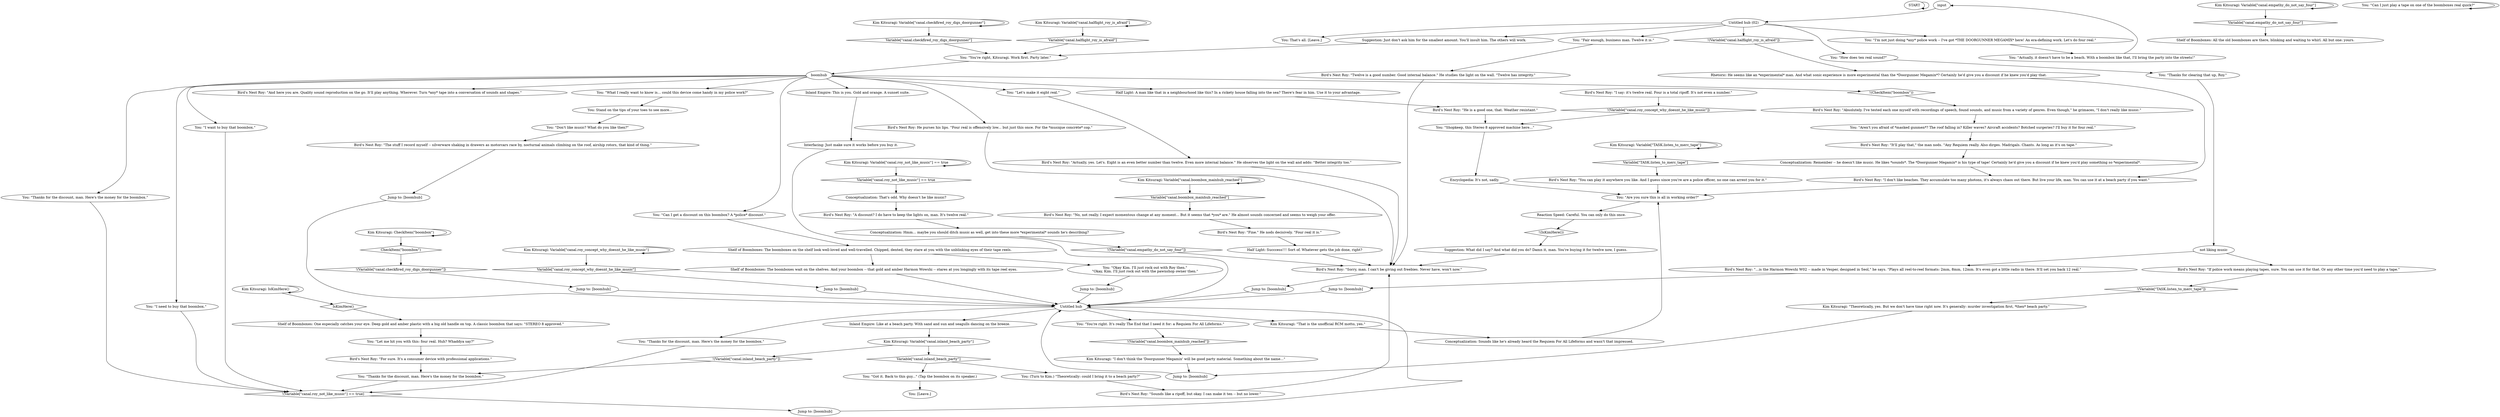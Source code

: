 # PAWNSHOP / SHELF OF BOOMBOXES
# You look at and ask Roy about the boombox.
# ==================================================
digraph G {
	  0 [label="START"];
	  1 [label="input"];
	  2 [label="Bird's Nest Roy: \"You can play it anywhere you like. And I guess since you're are a police officer, no one can arrest you for it.\""];
	  3 [label="Kim Kitsuragi: \"I don't think the 'Doorgunner Megamix' will be good party material. Something about the name...\""];
	  4 [label="Shelf of Boomboxes: The boomboxes on the shelf look well-loved and well-travelled. Chipped, dented, they stare at you with the unblinking eyes of their tape reels."];
	  5 [label="Bird's Nest Roy: \"A discount? I do have to keep the lights on, man. It's twelve reál.\""];
	  6 [label="Kim Kitsuragi: Variable[\"canal.roy_concept_why_doesnt_he_like_music\"]"];
	  7 [label="Variable[\"canal.roy_concept_why_doesnt_he_like_music\"]", shape=diamond];
	  8 [label="!(Variable[\"canal.roy_concept_why_doesnt_he_like_music\"])", shape=diamond];
	  9 [label="Kim Kitsuragi: Variable[\"canal.empathy_do_not_say_four\"]"];
	  10 [label="Variable[\"canal.empathy_do_not_say_four\"]", shape=diamond];
	  11 [label="!(Variable[\"canal.empathy_do_not_say_four\"])", shape=diamond];
	  12 [label="Jump to: [boomhub]"];
	  13 [label="Jump to: [boomhub]"];
	  14 [label="Conceptualization: Hmm... maybe you should ditch music as well, get into these more *experimental* sounds he's describing?"];
	  15 [label="Half Light: A man like that in a neighbourhood like this? In a rickety house falling into the sea? There's fear in him. Use it to your advantage."];
	  16 [label="You: \"Are you sure this is all in working order?\""];
	  17 [label="Jump to: [boomhub]"];
	  18 [label="Suggestion: Just don't ask him for the smallest amount. You'll insult him. The others will work."];
	  19 [label="You: \"Aren't you afraid of *masked gunmen*? The roof falling in? Killer waves? Aircraft accidents? Botched surgeries? I'll buy it for four reál.\""];
	  20 [label="Conceptualization: That's odd. Why doesn't he like music?"];
	  21 [label="Conceptualization: Remember -- he doesn't like music. He likes *sounds*. The *Doorgunner Megamix* is his type of tape! Certainly he'd give you a discount if he knew you'd play something so *experimental*."];
	  22 [label="Conceptualization: Sounds like he's already heard the Requiem For All Lifeforms and wasn't that impressed."];
	  23 [label="Encyclopedia: It's not, sadly."];
	  24 [label="Bird's Nest Roy: \"...is the Harmon Wowshi W02 -- made in Vesper, designed in Seol,\" he says. \"Plays all reel-to-reel formats: 2mm, 8mm, 12mm. It's even got a little radio in there. It'll set you back 12 reál.\""];
	  25 [label="You: \"Don't like music? What do you like then?\""];
	  26 [label="Shelf of Boomboxes: One especially catches your eye. Deep gold and amber plastic with a big old handle on top. A classic boombox that says: \"STEREO 8 approved.\""];
	  27 [label="Inland Empire: Like at a beach party. With sand and sun and seagulls dancing on the breeze."];
	  28 [label="You: \"You're right, Kitsuragi. Work first. Party later.\""];
	  29 [label="Reaction Speed: Careful. You can only do this once."];
	  30 [label="Bird's Nest Roy: \"Absolutely. I've tested each one myself with recordings of speech, found sounds, and music from a variety of genres. Even though,\" he grimaces, \"I don't really like music.\""];
	  31 [label="Shelf of Boomboxes: The boomboxes wait on the shelves. And your boombox -- that gold and amber Harmon Wowshi -- stares at you longingly with its tape reel eyes."];
	  32 [label="You: [Leave.]"];
	  33 [label="Bird's Nest Roy: \"He is a good one, that. Weather resistant.\""];
	  34 [label="Kim Kitsuragi: Variable[\"canal.halflight_roy_is_afraid\"]"];
	  35 [label="Variable[\"canal.halflight_roy_is_afraid\"]", shape=diamond];
	  36 [label="!(Variable[\"canal.halflight_roy_is_afraid\"])", shape=diamond];
	  37 [label="You: \"I'm not just doing *any* police work -- I've got *THE DOORGUNNER MEGAMIX* here! An era-defining work. Let's do four reál.\""];
	  38 [label="You: \"Let me hit you with this: four reál. Huh? Whaddya say?\""];
	  39 [label="Inland Empire: This is you. Gold and orange. A sunset suite."];
	  40 [label="You: \"Can I just play a tape on one of the boomboxes real quick?\""];
	  41 [label="Bird's Nest Roy: \"Sorry, man. I can't be giving out freebies. Never have, won't now.\""];
	  42 [label="Jump to: [boomhub]"];
	  43 [label="Bird's Nest Roy: \"I don't like beaches. They accumulate too many photons, it's always chaos out there. But live your life, man. You can use it at a beach party if you want.\""];
	  44 [label="Kim Kitsuragi: Variable[\"canal.checkfired_roy_digs_doorgunner\"]"];
	  45 [label="Variable[\"canal.checkfired_roy_digs_doorgunner\"]", shape=diamond];
	  46 [label="!(Variable[\"canal.checkfired_roy_digs_doorgunner\"])", shape=diamond];
	  47 [label="Shelf of Boomboxes: All the old boomboxes are there, blinking and waiting to whirl. All but one: yours."];
	  48 [label="Suggestion: What did I say? And what did you do? Damn it, man. You're buying it for twelve now, I guess."];
	  49 [label="Jump to: [boomhub]"];
	  50 [label="Untitled hub"];
	  51 [label="boomhub"];
	  52 [label="Kim Kitsuragi: \"That is the unofficial RCM motto, yes.\""];
	  53 [label="You: \"Okay Kim. I'll just rock out with Roy then.\"\n\"Okay, Kim. I'll just rock out with the pawnshop owner then.\""];
	  54 [label="You: Stand on the tips of your toes to see more..."];
	  55 [label="Bird's Nest Roy: \"If police work means playing tapes, sure. You can use it for that. Or any other time you'd need to play a tape.\""];
	  56 [label="You: \"Got it. Back to this guy...\" (Tap the boombox on its speaker.)"];
	  57 [label="You: \"Thanks for clearing that up, Roy.\""];
	  58 [label="Bird's Nest Roy: \"Sounds like a ripoff, but okay. I can make it ten -- but no lower.\""];
	  59 [label="Kim Kitsuragi: Variable[\"TASK.listen_to_merc_tape\"]"];
	  60 [label="Variable[\"TASK.listen_to_merc_tape\"]", shape=diamond];
	  61 [label="!(Variable[\"TASK.listen_to_merc_tape\"])", shape=diamond];
	  62 [label="Kim Kitsuragi: IsKimHere()"];
	  63 [label="IsKimHere()", shape=diamond];
	  64 [label="!(IsKimHere())", shape=diamond];
	  65 [label="Untitled hub (02)"];
	  66 [label="Kim Kitsuragi: Variable[\"canal.boombox_mainhub_reached\"]"];
	  67 [label="Variable[\"canal.boombox_mainhub_reached\"]", shape=diamond];
	  68 [label="!(Variable[\"canal.boombox_mainhub_reached\"])", shape=diamond];
	  69 [label="Bird's Nest Roy: \"It'll play that,\" the man nods. \"Any Requiem really. Also dirges. Madrigals. Chants. As long as it's on tape.\""];
	  70 [label="Bird's Nest Roy: \"No, not really. I expect momentous change at any moment... But it seems that *you* are.\" He almost sounds concerned and seems to weigh your offer."];
	  71 [label="Kim Kitsuragi: CheckItem(\"boombox\")"];
	  72 [label="CheckItem(\"boombox\")", shape=diamond];
	  73 [label="!(CheckItem(\"boombox\"))", shape=diamond];
	  74 [label="You: That's all. [Leave.]"];
	  75 [label="You: \"Let's make it eight reál.\""];
	  76 [label="You: \"Thanks for the discount, man. Here's the money for the boombox.\""];
	  77 [label="Jump to: [boomhub]"];
	  78 [label="Rhetoric: He seems like an *experimental* man. And what sonic experience is more experimental than the *Doorgunner Megamix*? Certainly he'd give you a discount if he knew you'd play that."];
	  79 [label="Kim Kitsuragi: Variable[\"canal.roy_not_like_music\"] == true"];
	  80 [label="Variable[\"canal.roy_not_like_music\"] == true", shape=diamond];
	  81 [label="!(Variable[\"canal.roy_not_like_music\"] == true)", shape=diamond];
	  82 [label="Bird's Nest Roy: \"And here you are. Quality sound reproduction on the go. It'll play anything. Wherever. Turn *any* tape into a conversation of sounds and shapes.\""];
	  83 [label="You: \"Thanks for the discount, man. Here's the money for the boombox.\""];
	  84 [label="You: \"Actually, it doesn't have to be a beach. With a boombox like that, I'll bring the party into the streets!\""];
	  85 [label="Bird's Nest Roy: He purses his lips. \"Four reál is offensively low... but just this once. For the *musique concrète* cop.\""];
	  86 [label="You: \"Shopkeep, this Stereo 8 approved machine here...\""];
	  87 [label="Jump to: [boomhub]"];
	  88 [label="not liking music"];
	  89 [label="Bird's Nest Roy: \"For sure. It's a consumer device with professional applications.\""];
	  90 [label="Bird's Nest Roy: \"I say: it's twelve reál. Four is a total ripoff. It's not even a number.\""];
	  91 [label="You: \"Fair enough, business man. Twelve it is.\""];
	  92 [label="Kim Kitsuragi: \"Theoretically, yes. But we don't have time right now. It's generally: murder investigation first, *then* beach party.\""];
	  93 [label="You: (Turn to Kim.) \"Theoretically: could I bring it to a beach party?\""];
	  94 [label="You: \"How does ten reál sound?\""];
	  95 [label="Kim Kitsuragi: Variable[\"canal.inland_beach_party\"]"];
	  96 [label="Variable[\"canal.inland_beach_party\"]", shape=diamond];
	  97 [label="!(Variable[\"canal.inland_beach_party\"])", shape=diamond];
	  98 [label="Half Light: Succcess!!! Sort of. Whatever gets the job done, right?"];
	  99 [label="You: \"I want to buy that boombox.\""];
	  100 [label="Jump to: [boomhub]"];
	  101 [label="Bird's Nest Roy: \"The stuff I record myself -- silverware shaking in drawers as motorcars race by, nocturnal animals climbing on the roof, airship rotors, that kind of thing.\""];
	  102 [label="You: \"You're right. It's really The End that I need it for: a Requiem For All Lifeforms.\""];
	  103 [label="Bird's Nest Roy: \"Actually, yes. Let's. Eight is an even better number than twelve. Even more internal balance.\" He observes the light on the wall and adds: \"Better integrity too.\""];
	  104 [label="Interfacing: Just make sure it works before you buy it."];
	  105 [label="You: \"What I really want to know is... could this device come handy in my police work?\""];
	  106 [label="You: \"Can I get a discount on this boombox? A *police* discount.\""];
	  107 [label="Bird's Nest Roy: \"Twelve is a good number. Good internal balance.\" He studies the light on the wall. \"Twelve has integrity.\""];
	  108 [label="You: \"Thanks for the discount, man. Here's the money for the boombox.\""];
	  109 [label="Bird's Nest Roy: \"Fine.\" He nods decisively. \"Four reál it is.\""];
	  110 [label="You: \"I need to buy that boombox.\""];
	  0 -> 0
	  1 -> 65
	  2 -> 16
	  3 -> 49
	  4 -> 53
	  4 -> 31
	  5 -> 14
	  6 -> 6
	  6 -> 7
	  7 -> 87
	  8 -> 86
	  9 -> 9
	  9 -> 10
	  10 -> 47
	  11 -> 41
	  12 -> 50
	  13 -> 50
	  14 -> 11
	  15 -> 33
	  16 -> 29
	  17 -> 50
	  18 -> 28
	  19 -> 69
	  20 -> 5
	  21 -> 43
	  22 -> 16
	  23 -> 16
	  24 -> 100
	  25 -> 101
	  26 -> 38
	  27 -> 95
	  28 -> 51
	  29 -> 64
	  30 -> 19
	  31 -> 50
	  33 -> 86
	  34 -> 34
	  34 -> 35
	  35 -> 28
	  36 -> 78
	  37 -> 84
	  38 -> 89
	  39 -> 104
	  40 -> 40
	  41 -> 12
	  42 -> 50
	  43 -> 16
	  44 -> 44
	  44 -> 45
	  45 -> 28
	  46 -> 17
	  48 -> 41
	  49 -> 50
	  50 -> 27
	  50 -> 83
	  50 -> 52
	  50 -> 102
	  51 -> 99
	  51 -> 39
	  51 -> 105
	  51 -> 106
	  51 -> 75
	  51 -> 108
	  51 -> 73
	  51 -> 110
	  51 -> 15
	  51 -> 82
	  51 -> 85
	  52 -> 22
	  53 -> 42
	  54 -> 25
	  55 -> 61
	  56 -> 32
	  57 -> 88
	  58 -> 41
	  59 -> 59
	  59 -> 60
	  60 -> 2
	  61 -> 92
	  62 -> 62
	  62 -> 63
	  63 -> 26
	  64 -> 48
	  65 -> 36
	  65 -> 37
	  65 -> 74
	  65 -> 18
	  65 -> 91
	  65 -> 94
	  66 -> 66
	  66 -> 67
	  67 -> 70
	  68 -> 3
	  69 -> 21
	  70 -> 109
	  71 -> 72
	  71 -> 71
	  72 -> 46
	  73 -> 30
	  75 -> 103
	  76 -> 81
	  77 -> 50
	  78 -> 43
	  79 -> 80
	  79 -> 79
	  80 -> 20
	  81 -> 77
	  83 -> 81
	  84 -> 1
	  85 -> 41
	  86 -> 23
	  87 -> 50
	  88 -> 24
	  88 -> 55
	  89 -> 76
	  90 -> 8
	  91 -> 107
	  92 -> 49
	  93 -> 58
	  94 -> 57
	  95 -> 96
	  95 -> 97
	  96 -> 56
	  96 -> 93
	  97 -> 76
	  98 -> 41
	  99 -> 81
	  100 -> 50
	  101 -> 13
	  102 -> 68
	  103 -> 41
	  104 -> 50
	  105 -> 54
	  106 -> 4
	  107 -> 41
	  108 -> 81
	  109 -> 98
	  110 -> 81
}

